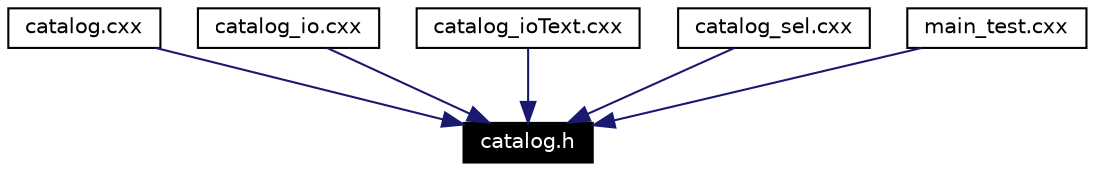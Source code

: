 digraph inheritance
{
  Node26 [shape="box",label="catalog.h",fontsize=10,height=0.2,width=0.4,fontname="Helvetica",color="black",style="filled" fontcolor="white"];
  Node27 -> Node26 [color="midnightblue",fontsize=10,style="solid",fontname="Helvetica"];
  Node27 [shape="box",label="catalog.cxx",fontsize=10,height=0.2,width=0.4,fontname="Helvetica",color="black",URL="$catalog_8cxx.html"];
  Node28 -> Node26 [color="midnightblue",fontsize=10,style="solid",fontname="Helvetica"];
  Node28 [shape="box",label="catalog_io.cxx",fontsize=10,height=0.2,width=0.4,fontname="Helvetica",color="black",URL="$catalog__io_8cxx.html"];
  Node29 -> Node26 [color="midnightblue",fontsize=10,style="solid",fontname="Helvetica"];
  Node29 [shape="box",label="catalog_ioText.cxx",fontsize=10,height=0.2,width=0.4,fontname="Helvetica",color="black",URL="$catalog__io_text_8cxx.html"];
  Node30 -> Node26 [color="midnightblue",fontsize=10,style="solid",fontname="Helvetica"];
  Node30 [shape="box",label="catalog_sel.cxx",fontsize=10,height=0.2,width=0.4,fontname="Helvetica",color="black",URL="$catalog__sel_8cxx.html"];
  Node31 -> Node26 [color="midnightblue",fontsize=10,style="solid",fontname="Helvetica"];
  Node31 [shape="box",label="main_test.cxx",fontsize=10,height=0.2,width=0.4,fontname="Helvetica",color="black",URL="$main__test_8cxx.html"];
}
